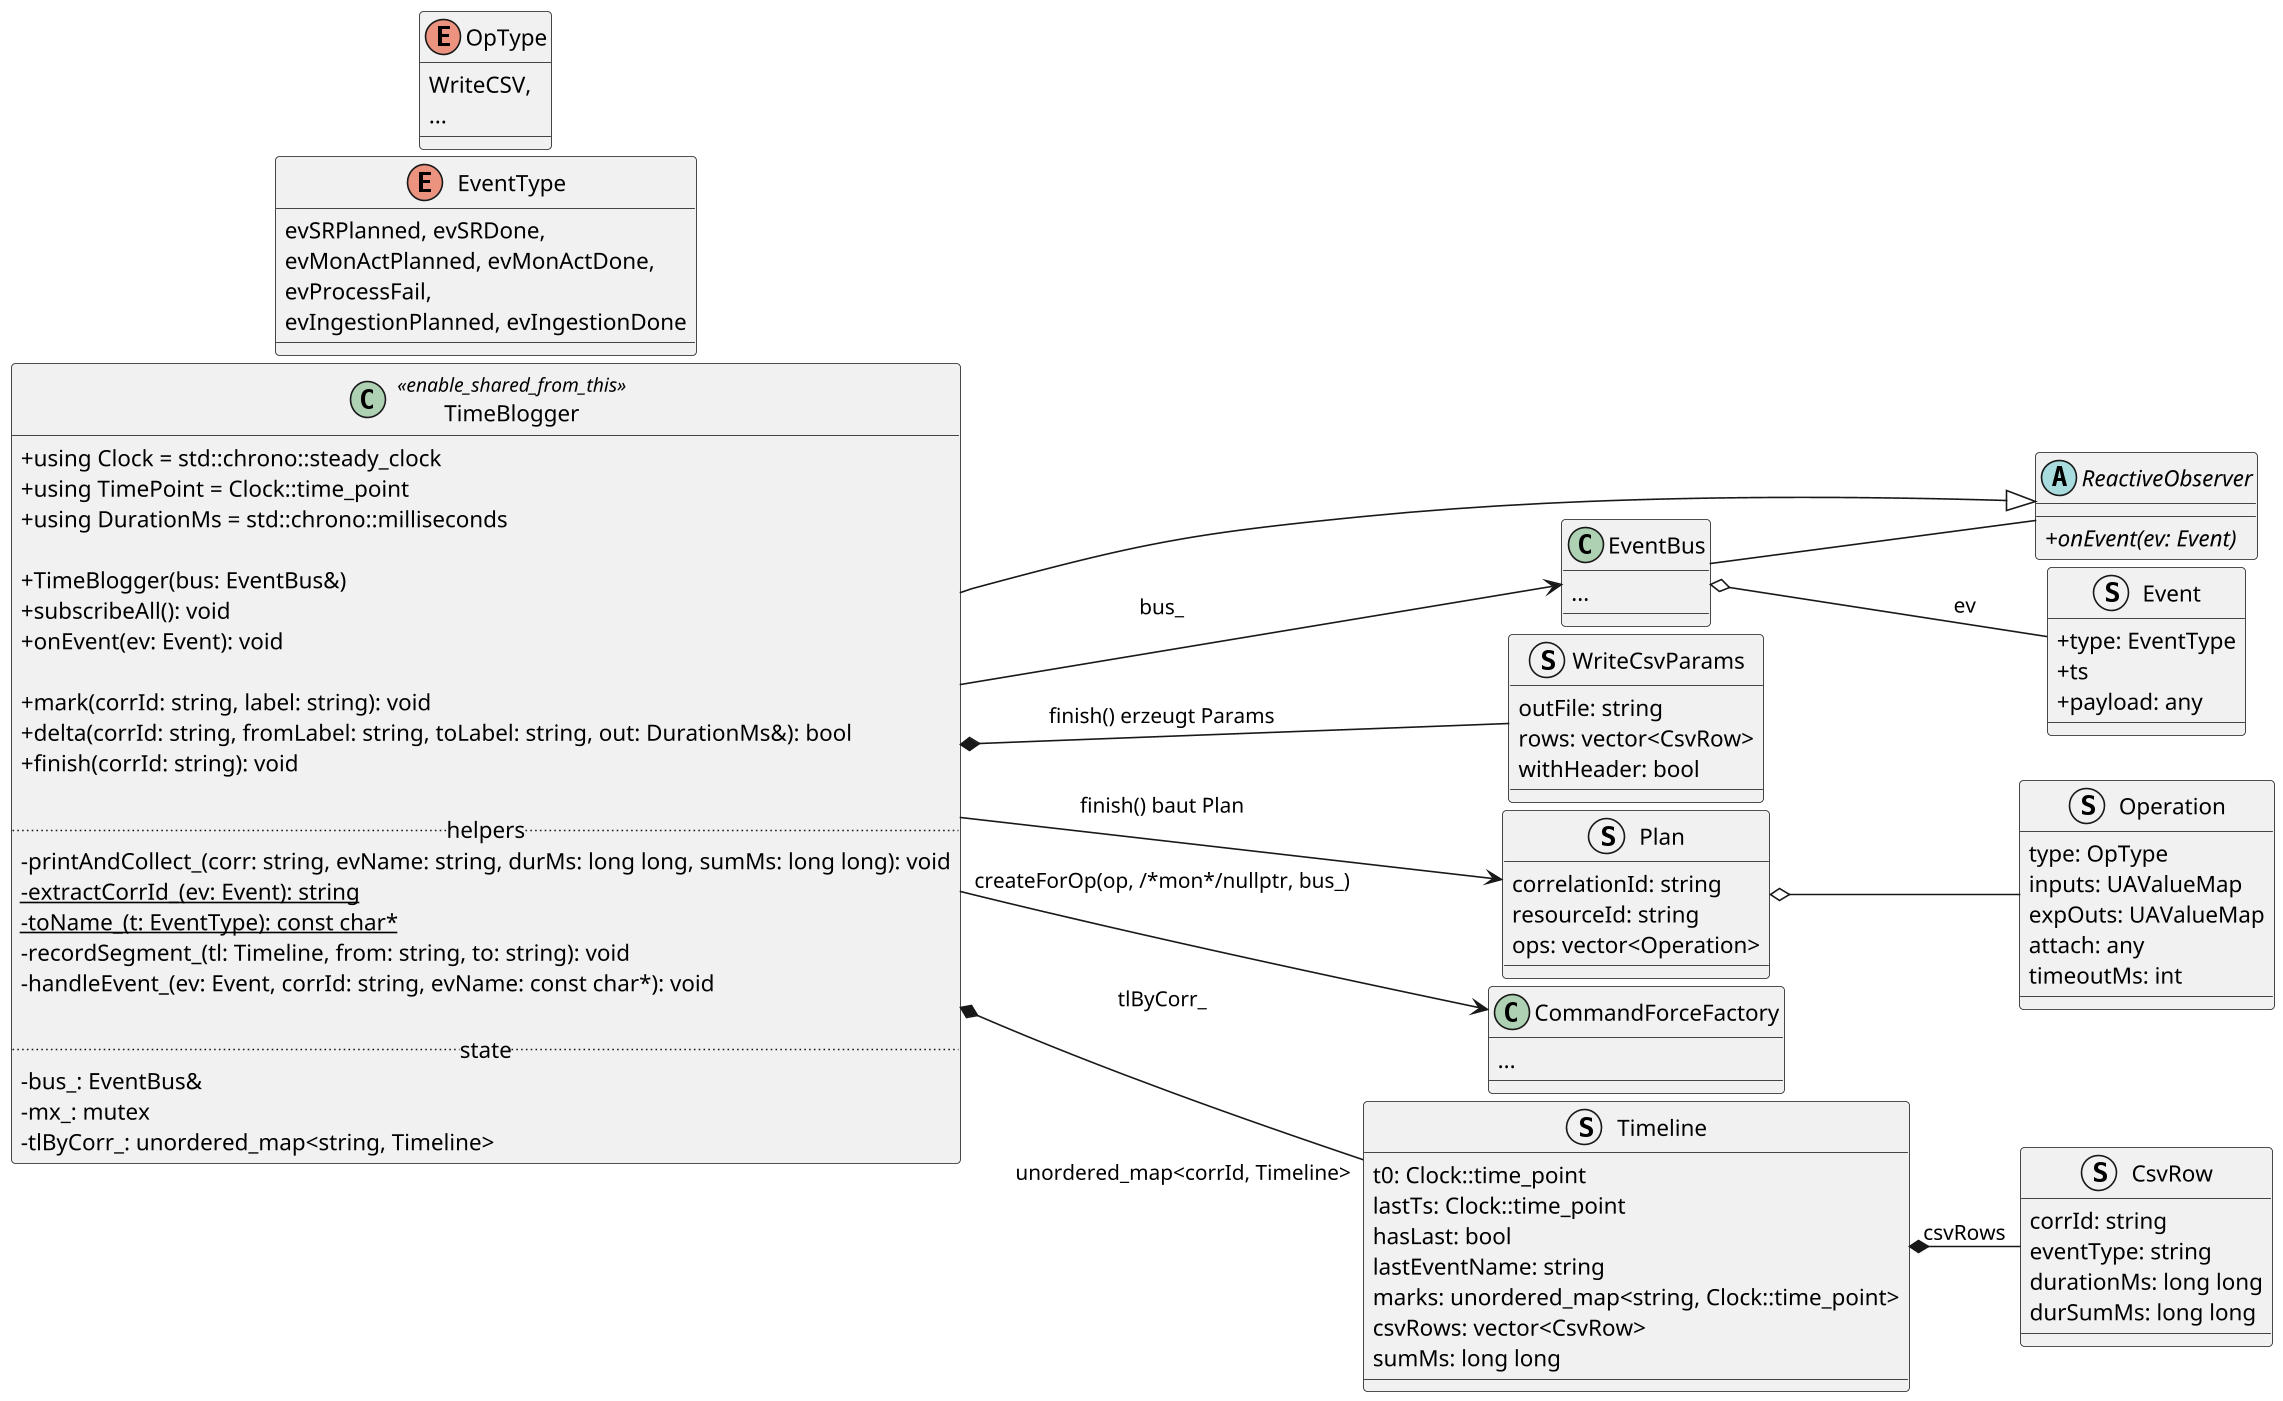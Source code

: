 @startuml TimeBlogger
' ReactionManager – Focused class diagram (only directly related types & key deps)
skinparam shadowing false
skinparam classAttributeIconSize 0
' Füge das direkt ganz oben ein:
'skinparam dpi 300                      
' für PNG-Export (ignoriert bei SVG)
skinparam defaultFontName Arial
'skinparam defaultFontSize 16           
' größerer Font = bessere Lesbarkeit
'skinparam linetype polyline
skinparam nodesep 5             
' Knotenabstand
skinparam ranksep 5         
' Zeilenabstand
scale 1.6                              
' zusätzliche Skalierung
'hide empty members
left to right direction
'top to bottom direction

' ---- Observer base ----
abstract ReactiveObserver {
  {abstract} +onEvent(ev: Event)
}

' ---- Event system (minimal view) ----
struct Event {
  +type: EventType
  +ts
  +payload: any
}
enum EventType {
  evSRPlanned, evSRDone,
  evMonActPlanned, evMonActDone,
  evProcessFail,
  evIngestionPlanned, evIngestionDone
}
class EventBus {
 ...
}

' ---- CSV params/types used by TimeBlogger ----
struct CsvRow {
  corrId: string
  eventType: string
  durationMs: long long
  durSumMs: long long
}
struct WriteCsvParams {
  outFile: string
  rows: vector<CsvRow>
  withHeader: bool
}

' ---- Plan / Operation (structs) ----
enum OpType { 
    WriteCSV,
    ...
    }
struct Operation {
  type: OpType
  inputs: UAValueMap
  expOuts: UAValueMap
  attach: any
  timeoutMs: int
}
struct Plan {
  correlationId: string
  resourceId: string
  ops: vector<Operation>
}
Plan o-- Operation

' ---- Factory for command execution ----
class CommandForceFactory {
  ...
}

' ---- TimeBlogger internals ----
struct Timeline {
  t0: Clock::time_point
  lastTs: Clock::time_point
  hasLast: bool
  lastEventName: string
  marks: unordered_map<string, Clock::time_point>
  csvRows: vector<CsvRow>
  sumMs: long long
}

class TimeBlogger <<enable_shared_from_this>> {
  +using Clock = std::chrono::steady_clock
  +using TimePoint = Clock::time_point
  +using DurationMs = std::chrono::milliseconds

  +TimeBlogger(bus: EventBus&)
  +subscribeAll(): void
  +onEvent(ev: Event): void

  ' optionale manuelle Marken
  +mark(corrId: string, label: string): void
  +delta(corrId: string, fromLabel: string, toLabel: string, out: DurationMs&): bool
  +finish(corrId: string): void

  ..helpers..
  -printAndCollect_(corr: string, evName: string, durMs: long long, sumMs: long long): void
  {static} -extractCorrId_(ev: Event): string
  {static} -toName_(t: EventType): const char*
  -recordSegment_(tl: Timeline, from: string, to: string): void
  -handleEvent_(ev: Event, corrId: string, evName: const char*): void

  ..state..
  -bus_: EventBus&
  -mx_: mutex
  -tlByCorr_: unordered_map<string, Timeline>
}

' ---- Relations ----
TimeBlogger --|> ReactiveObserver
EventBus -- ReactiveObserver
TimeBlogger --> EventBus : bus_
TimeBlogger *-- "unordered_map<corrId, Timeline>" Timeline : tlByCorr_
Timeline *-- CsvRow : csvRows
TimeBlogger *-- WriteCsvParams : finish() erzeugt Params
TimeBlogger --> Plan : finish() baut Plan
EventBus o-- Event : ev
TimeBlogger --> CommandForceFactory : createForOp(op, /*mon*/nullptr, bus_)
@enduml
